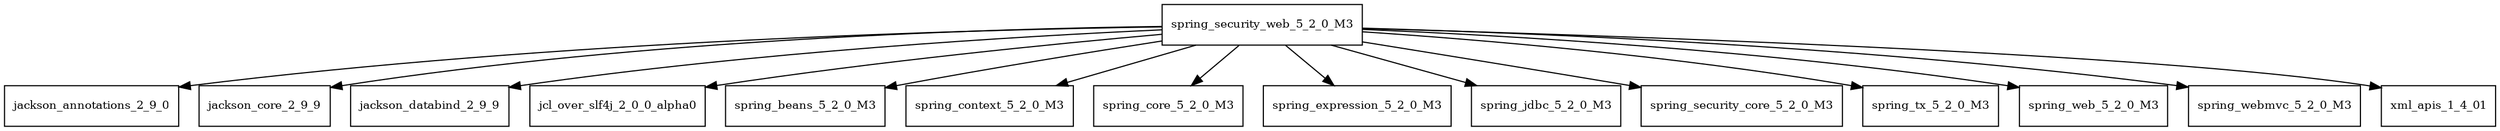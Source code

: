 digraph spring_security_web_5_2_0_M3_dependencies {
  node [shape = box, fontsize=10.0];
  spring_security_web_5_2_0_M3 -> jackson_annotations_2_9_0;
  spring_security_web_5_2_0_M3 -> jackson_core_2_9_9;
  spring_security_web_5_2_0_M3 -> jackson_databind_2_9_9;
  spring_security_web_5_2_0_M3 -> jcl_over_slf4j_2_0_0_alpha0;
  spring_security_web_5_2_0_M3 -> spring_beans_5_2_0_M3;
  spring_security_web_5_2_0_M3 -> spring_context_5_2_0_M3;
  spring_security_web_5_2_0_M3 -> spring_core_5_2_0_M3;
  spring_security_web_5_2_0_M3 -> spring_expression_5_2_0_M3;
  spring_security_web_5_2_0_M3 -> spring_jdbc_5_2_0_M3;
  spring_security_web_5_2_0_M3 -> spring_security_core_5_2_0_M3;
  spring_security_web_5_2_0_M3 -> spring_tx_5_2_0_M3;
  spring_security_web_5_2_0_M3 -> spring_web_5_2_0_M3;
  spring_security_web_5_2_0_M3 -> spring_webmvc_5_2_0_M3;
  spring_security_web_5_2_0_M3 -> xml_apis_1_4_01;
}
